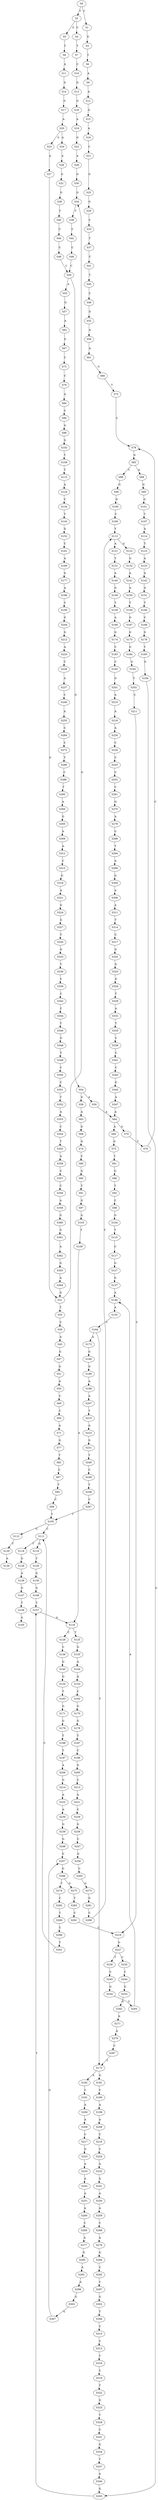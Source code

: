 strict digraph  {
	S0 -> S1 [ label = C ];
	S0 -> S2 [ label = T ];
	S1 -> S3 [ label = G ];
	S2 -> S4 [ label = C ];
	S2 -> S5 [ label = G ];
	S3 -> S6 [ label = T ];
	S4 -> S7 [ label = T ];
	S5 -> S8 [ label = T ];
	S6 -> S9 [ label = A ];
	S7 -> S10 [ label = C ];
	S8 -> S11 [ label = A ];
	S9 -> S12 [ label = A ];
	S10 -> S13 [ label = G ];
	S11 -> S14 [ label = G ];
	S12 -> S15 [ label = G ];
	S13 -> S16 [ label = G ];
	S14 -> S17 [ label = G ];
	S15 -> S18 [ label = A ];
	S16 -> S19 [ label = A ];
	S17 -> S20 [ label = A ];
	S18 -> S21 [ label = C ];
	S19 -> S22 [ label = G ];
	S20 -> S23 [ label = G ];
	S20 -> S24 [ label = A ];
	S21 -> S25 [ label = G ];
	S22 -> S26 [ label = A ];
	S23 -> S27 [ label = A ];
	S24 -> S28 [ label = A ];
	S25 -> S29 [ label = G ];
	S26 -> S30 [ label = G ];
	S27 -> S31 [ label = G ];
	S28 -> S32 [ label = G ];
	S29 -> S33 [ label = C ];
	S30 -> S34 [ label = G ];
	S31 -> S35 [ label = T ];
	S31 -> S34 [ label = G ];
	S32 -> S36 [ label = G ];
	S33 -> S37 [ label = T ];
	S34 -> S38 [ label = T ];
	S35 -> S39 [ label = C ];
	S36 -> S40 [ label = T ];
	S37 -> S41 [ label = C ];
	S38 -> S42 [ label = C ];
	S39 -> S43 [ label = A ];
	S40 -> S44 [ label = C ];
	S41 -> S45 [ label = T ];
	S42 -> S46 [ label = C ];
	S43 -> S47 [ label = G ];
	S44 -> S48 [ label = C ];
	S45 -> S49 [ label = C ];
	S46 -> S50 [ label = C ];
	S47 -> S51 [ label = G ];
	S48 -> S50 [ label = C ];
	S49 -> S52 [ label = G ];
	S50 -> S53 [ label = A ];
	S50 -> S54 [ label = G ];
	S51 -> S55 [ label = A ];
	S52 -> S56 [ label = A ];
	S53 -> S57 [ label = G ];
	S54 -> S58 [ label = G ];
	S54 -> S59 [ label = A ];
	S55 -> S60 [ label = C ];
	S56 -> S61 [ label = A ];
	S57 -> S62 [ label = A ];
	S58 -> S63 [ label = A ];
	S59 -> S64 [ label = A ];
	S60 -> S65 [ label = C ];
	S61 -> S66 [ label = G ];
	S62 -> S67 [ label = G ];
	S63 -> S68 [ label = G ];
	S64 -> S69 [ label = A ];
	S64 -> S70 [ label = G ];
	S65 -> S71 [ label = A ];
	S66 -> S72 [ label = T ];
	S67 -> S73 [ label = C ];
	S68 -> S74 [ label = G ];
	S69 -> S75 [ label = G ];
	S70 -> S76 [ label = T ];
	S71 -> S77 [ label = G ];
	S72 -> S78 [ label = C ];
	S73 -> S79 [ label = C ];
	S74 -> S80 [ label = C ];
	S75 -> S81 [ label = T ];
	S76 -> S78 [ label = C ];
	S77 -> S82 [ label = T ];
	S78 -> S83 [ label = G ];
	S79 -> S84 [ label = A ];
	S80 -> S85 [ label = G ];
	S81 -> S86 [ label = G ];
	S82 -> S87 [ label = C ];
	S83 -> S88 [ label = C ];
	S83 -> S89 [ label = A ];
	S84 -> S90 [ label = C ];
	S85 -> S91 [ label = T ];
	S86 -> S92 [ label = T ];
	S87 -> S93 [ label = T ];
	S88 -> S94 [ label = G ];
	S89 -> S95 [ label = G ];
	S90 -> S96 [ label = G ];
	S91 -> S97 [ label = G ];
	S92 -> S98 [ label = C ];
	S93 -> S99 [ label = C ];
	S94 -> S100 [ label = G ];
	S95 -> S101 [ label = G ];
	S96 -> S102 [ label = G ];
	S97 -> S103 [ label = G ];
	S98 -> S104 [ label = G ];
	S99 -> S105 [ label = T ];
	S100 -> S106 [ label = C ];
	S101 -> S107 [ label = T ];
	S102 -> S108 [ label = T ];
	S103 -> S109 [ label = T ];
	S104 -> S110 [ label = T ];
	S105 -> S111 [ label = C ];
	S105 -> S112 [ label = G ];
	S106 -> S113 [ label = T ];
	S107 -> S114 [ label = A ];
	S108 -> S115 [ label = T ];
	S109 -> S116 [ label = A ];
	S110 -> S117 [ label = C ];
	S111 -> S118 [ label = T ];
	S111 -> S119 [ label = G ];
	S112 -> S120 [ label = T ];
	S113 -> S121 [ label = A ];
	S113 -> S122 [ label = G ];
	S114 -> S123 [ label = T ];
	S115 -> S124 [ label = A ];
	S116 -> S125 [ label = T ];
	S116 -> S126 [ label = C ];
	S117 -> S127 [ label = G ];
	S118 -> S128 [ label = G ];
	S119 -> S129 [ label = T ];
	S120 -> S130 [ label = A ];
	S121 -> S131 [ label = T ];
	S122 -> S132 [ label = G ];
	S123 -> S133 [ label = A ];
	S124 -> S134 [ label = C ];
	S125 -> S135 [ label = G ];
	S126 -> S136 [ label = C ];
	S127 -> S137 [ label = G ];
	S128 -> S138 [ label = A ];
	S129 -> S139 [ label = G ];
	S131 -> S140 [ label = A ];
	S132 -> S141 [ label = A ];
	S133 -> S142 [ label = A ];
	S134 -> S143 [ label = T ];
	S135 -> S144 [ label = A ];
	S136 -> S145 [ label = G ];
	S137 -> S146 [ label = A ];
	S138 -> S147 [ label = G ];
	S139 -> S148 [ label = G ];
	S140 -> S149 [ label = G ];
	S141 -> S150 [ label = A ];
	S142 -> S151 [ label = G ];
	S143 -> S152 [ label = G ];
	S144 -> S153 [ label = G ];
	S145 -> S154 [ label = G ];
	S146 -> S155 [ label = A ];
	S147 -> S156 [ label = T ];
	S148 -> S157 [ label = T ];
	S149 -> S158 [ label = T ];
	S150 -> S159 [ label = T ];
	S151 -> S160 [ label = T ];
	S152 -> S161 [ label = C ];
	S153 -> S162 [ label = C ];
	S154 -> S163 [ label = T ];
	S155 -> S164 [ label = C ];
	S156 -> S165 [ label = A ];
	S157 -> S116 [ label = A ];
	S158 -> S166 [ label = A ];
	S159 -> S167 [ label = G ];
	S160 -> S168 [ label = C ];
	S161 -> S169 [ label = A ];
	S162 -> S170 [ label = G ];
	S163 -> S171 [ label = G ];
	S164 -> S172 [ label = A ];
	S164 -> S173 [ label = T ];
	S166 -> S174 [ label = G ];
	S167 -> S175 [ label = G ];
	S168 -> S176 [ label = G ];
	S169 -> S177 [ label = G ];
	S170 -> S178 [ label = G ];
	S171 -> S179 [ label = G ];
	S172 -> S180 [ label = G ];
	S173 -> S181 [ label = G ];
	S173 -> S182 [ label = A ];
	S174 -> S183 [ label = C ];
	S175 -> S184 [ label = G ];
	S176 -> S185 [ label = T ];
	S177 -> S186 [ label = A ];
	S178 -> S187 [ label = T ];
	S179 -> S188 [ label = T ];
	S180 -> S189 [ label = G ];
	S181 -> S190 [ label = C ];
	S182 -> S191 [ label = C ];
	S183 -> S192 [ label = C ];
	S184 -> S193 [ label = G ];
	S185 -> S194 [ label = G ];
	S186 -> S195 [ label = C ];
	S187 -> S196 [ label = C ];
	S188 -> S197 [ label = T ];
	S189 -> S198 [ label = A ];
	S190 -> S199 [ label = A ];
	S191 -> S200 [ label = A ];
	S192 -> S201 [ label = G ];
	S193 -> S202 [ label = T ];
	S194 -> S203 [ label = G ];
	S195 -> S204 [ label = G ];
	S196 -> S205 [ label = G ];
	S197 -> S206 [ label = A ];
	S198 -> S207 [ label = A ];
	S199 -> S208 [ label = A ];
	S200 -> S209 [ label = A ];
	S201 -> S210 [ label = A ];
	S202 -> S211 [ label = C ];
	S203 -> S157 [ label = T ];
	S204 -> S212 [ label = G ];
	S205 -> S213 [ label = C ];
	S206 -> S214 [ label = G ];
	S207 -> S215 [ label = T ];
	S208 -> S216 [ label = C ];
	S209 -> S217 [ label = C ];
	S210 -> S218 [ label = A ];
	S211 -> S219 [ label = C ];
	S212 -> S220 [ label = A ];
	S213 -> S221 [ label = A ];
	S214 -> S222 [ label = A ];
	S215 -> S223 [ label = A ];
	S216 -> S224 [ label = C ];
	S217 -> S225 [ label = G ];
	S218 -> S226 [ label = A ];
	S219 -> S227 [ label = G ];
	S220 -> S228 [ label = C ];
	S221 -> S229 [ label = C ];
	S222 -> S230 [ label = A ];
	S223 -> S231 [ label = G ];
	S224 -> S232 [ label = A ];
	S225 -> S233 [ label = A ];
	S226 -> S234 [ label = C ];
	S227 -> S235 [ label = C ];
	S227 -> S236 [ label = T ];
	S228 -> S237 [ label = A ];
	S229 -> S238 [ label = G ];
	S230 -> S239 [ label = G ];
	S231 -> S240 [ label = T ];
	S232 -> S241 [ label = G ];
	S233 -> S242 [ label = A ];
	S234 -> S243 [ label = C ];
	S235 -> S244 [ label = C ];
	S236 -> S245 [ label = C ];
	S237 -> S246 [ label = C ];
	S238 -> S247 [ label = C ];
	S239 -> S248 [ label = G ];
	S240 -> S249 [ label = C ];
	S241 -> S250 [ label = A ];
	S242 -> S251 [ label = A ];
	S243 -> S252 [ label = C ];
	S244 -> S253 [ label = G ];
	S245 -> S254 [ label = G ];
	S246 -> S255 [ label = A ];
	S247 -> S256 [ label = G ];
	S248 -> S257 [ label = G ];
	S249 -> S258 [ label = T ];
	S250 -> S259 [ label = A ];
	S251 -> S260 [ label = A ];
	S252 -> S261 [ label = C ];
	S253 -> S262 [ label = G ];
	S254 -> S263 [ label = G ];
	S255 -> S264 [ label = C ];
	S256 -> S265 [ label = C ];
	S257 -> S266 [ label = G ];
	S258 -> S267 [ label = C ];
	S259 -> S268 [ label = C ];
	S260 -> S269 [ label = C ];
	S261 -> S270 [ label = G ];
	S262 -> S271 [ label = A ];
	S263 -> S146 [ label = A ];
	S264 -> S272 [ label = C ];
	S265 -> S273 [ label = G ];
	S266 -> S274 [ label = T ];
	S266 -> S275 [ label = G ];
	S267 -> S105 [ label = T ];
	S268 -> S276 [ label = A ];
	S269 -> S277 [ label = A ];
	S270 -> S278 [ label = A ];
	S271 -> S279 [ label = A ];
	S272 -> S280 [ label = T ];
	S273 -> S281 [ label = G ];
	S274 -> S282 [ label = C ];
	S275 -> S283 [ label = T ];
	S276 -> S284 [ label = G ];
	S277 -> S285 [ label = G ];
	S278 -> S286 [ label = C ];
	S279 -> S287 [ label = C ];
	S280 -> S288 [ label = C ];
	S281 -> S289 [ label = C ];
	S282 -> S290 [ label = T ];
	S283 -> S291 [ label = C ];
	S284 -> S292 [ label = C ];
	S285 -> S293 [ label = A ];
	S286 -> S294 [ label = T ];
	S287 -> S173 [ label = T ];
	S288 -> S295 [ label = T ];
	S289 -> S113 [ label = T ];
	S290 -> S296 [ label = C ];
	S291 -> S219 [ label = C ];
	S292 -> S297 [ label = C ];
	S293 -> S298 [ label = A ];
	S294 -> S299 [ label = A ];
	S295 -> S300 [ label = A ];
	S296 -> S301 [ label = T ];
	S297 -> S302 [ label = G ];
	S298 -> S303 [ label = G ];
	S299 -> S304 [ label = G ];
	S300 -> S305 [ label = G ];
	S301 -> S111 [ label = C ];
	S302 -> S306 [ label = T ];
	S303 -> S307 [ label = G ];
	S304 -> S308 [ label = A ];
	S305 -> S309 [ label = A ];
	S306 -> S310 [ label = C ];
	S307 -> S257 [ label = G ];
	S308 -> S311 [ label = A ];
	S309 -> S312 [ label = A ];
	S310 -> S313 [ label = C ];
	S311 -> S314 [ label = T ];
	S312 -> S315 [ label = C ];
	S313 -> S316 [ label = T ];
	S314 -> S317 [ label = C ];
	S315 -> S318 [ label = G ];
	S316 -> S319 [ label = C ];
	S317 -> S320 [ label = G ];
	S318 -> S321 [ label = A ];
	S319 -> S322 [ label = T ];
	S320 -> S323 [ label = G ];
	S321 -> S324 [ label = G ];
	S322 -> S325 [ label = G ];
	S323 -> S326 [ label = G ];
	S324 -> S327 [ label = G ];
	S325 -> S328 [ label = T ];
	S326 -> S329 [ label = T ];
	S327 -> S330 [ label = T ];
	S328 -> S331 [ label = C ];
	S329 -> S332 [ label = A ];
	S330 -> S333 [ label = G ];
	S331 -> S334 [ label = G ];
	S332 -> S335 [ label = T ];
	S333 -> S336 [ label = T ];
	S334 -> S337 [ label = T ];
	S335 -> S338 [ label = C ];
	S336 -> S339 [ label = C ];
	S337 -> S340 [ label = G ];
	S338 -> S341 [ label = C ];
	S339 -> S342 [ label = C ];
	S340 -> S203 [ label = G ];
	S341 -> S343 [ label = C ];
	S342 -> S344 [ label = C ];
	S343 -> S345 [ label = G ];
	S344 -> S346 [ label = T ];
	S345 -> S347 [ label = A ];
	S346 -> S348 [ label = G ];
	S347 -> S64 [ label = A ];
	S348 -> S349 [ label = T ];
	S349 -> S350 [ label = C ];
	S350 -> S351 [ label = C ];
	S351 -> S352 [ label = T ];
	S352 -> S353 [ label = A ];
	S353 -> S354 [ label = C ];
	S354 -> S355 [ label = T ];
	S355 -> S356 [ label = A ];
	S356 -> S357 [ label = C ];
	S357 -> S358 [ label = C ];
	S358 -> S359 [ label = A ];
	S359 -> S360 [ label = G ];
	S360 -> S361 [ label = G ];
	S361 -> S362 [ label = A ];
	S362 -> S363 [ label = G ];
	S363 -> S364 [ label = A ];
	S364 -> S31 [ label = G ];
}
